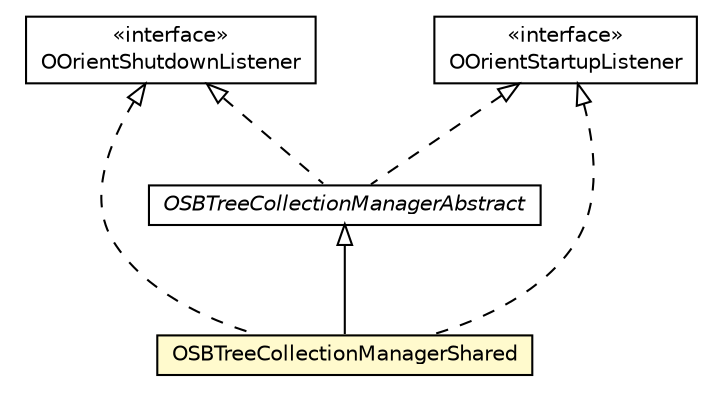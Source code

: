 #!/usr/local/bin/dot
#
# Class diagram 
# Generated by UMLGraph version R5_6-24-gf6e263 (http://www.umlgraph.org/)
#

digraph G {
	edge [fontname="Helvetica",fontsize=10,labelfontname="Helvetica",labelfontsize=10];
	node [fontname="Helvetica",fontsize=10,shape=plaintext];
	nodesep=0.25;
	ranksep=0.5;
	// com.orientechnologies.orient.core.OOrientShutdownListener
	c3241528 [label=<<table title="com.orientechnologies.orient.core.OOrientShutdownListener" border="0" cellborder="1" cellspacing="0" cellpadding="2" port="p" href="../../../../OOrientShutdownListener.html">
		<tr><td><table border="0" cellspacing="0" cellpadding="1">
<tr><td align="center" balign="center"> &#171;interface&#187; </td></tr>
<tr><td align="center" balign="center"> OOrientShutdownListener </td></tr>
		</table></td></tr>
		</table>>, URL="../../../../OOrientShutdownListener.html", fontname="Helvetica", fontcolor="black", fontsize=10.0];
	// com.orientechnologies.orient.core.OOrientStartupListener
	c3241529 [label=<<table title="com.orientechnologies.orient.core.OOrientStartupListener" border="0" cellborder="1" cellspacing="0" cellpadding="2" port="p" href="../../../../OOrientStartupListener.html">
		<tr><td><table border="0" cellspacing="0" cellpadding="1">
<tr><td align="center" balign="center"> &#171;interface&#187; </td></tr>
<tr><td align="center" balign="center"> OOrientStartupListener </td></tr>
		</table></td></tr>
		</table>>, URL="../../../../OOrientStartupListener.html", fontname="Helvetica", fontcolor="black", fontsize=10.0];
	// com.orientechnologies.orient.core.db.record.ridbag.sbtree.OSBTreeCollectionManagerAbstract
	c3241600 [label=<<table title="com.orientechnologies.orient.core.db.record.ridbag.sbtree.OSBTreeCollectionManagerAbstract" border="0" cellborder="1" cellspacing="0" cellpadding="2" port="p" href="./OSBTreeCollectionManagerAbstract.html">
		<tr><td><table border="0" cellspacing="0" cellpadding="1">
<tr><td align="center" balign="center"><font face="Helvetica-Oblique"> OSBTreeCollectionManagerAbstract </font></td></tr>
		</table></td></tr>
		</table>>, URL="./OSBTreeCollectionManagerAbstract.html", fontname="Helvetica", fontcolor="black", fontsize=10.0];
	// com.orientechnologies.orient.core.db.record.ridbag.sbtree.OSBTreeCollectionManagerShared
	c3241601 [label=<<table title="com.orientechnologies.orient.core.db.record.ridbag.sbtree.OSBTreeCollectionManagerShared" border="0" cellborder="1" cellspacing="0" cellpadding="2" port="p" bgcolor="lemonChiffon" href="./OSBTreeCollectionManagerShared.html">
		<tr><td><table border="0" cellspacing="0" cellpadding="1">
<tr><td align="center" balign="center"> OSBTreeCollectionManagerShared </td></tr>
		</table></td></tr>
		</table>>, URL="./OSBTreeCollectionManagerShared.html", fontname="Helvetica", fontcolor="black", fontsize=10.0];
	//com.orientechnologies.orient.core.db.record.ridbag.sbtree.OSBTreeCollectionManagerAbstract implements com.orientechnologies.orient.core.OOrientStartupListener
	c3241529:p -> c3241600:p [dir=back,arrowtail=empty,style=dashed];
	//com.orientechnologies.orient.core.db.record.ridbag.sbtree.OSBTreeCollectionManagerAbstract implements com.orientechnologies.orient.core.OOrientShutdownListener
	c3241528:p -> c3241600:p [dir=back,arrowtail=empty,style=dashed];
	//com.orientechnologies.orient.core.db.record.ridbag.sbtree.OSBTreeCollectionManagerShared extends com.orientechnologies.orient.core.db.record.ridbag.sbtree.OSBTreeCollectionManagerAbstract
	c3241600:p -> c3241601:p [dir=back,arrowtail=empty];
	//com.orientechnologies.orient.core.db.record.ridbag.sbtree.OSBTreeCollectionManagerShared implements com.orientechnologies.orient.core.OOrientStartupListener
	c3241529:p -> c3241601:p [dir=back,arrowtail=empty,style=dashed];
	//com.orientechnologies.orient.core.db.record.ridbag.sbtree.OSBTreeCollectionManagerShared implements com.orientechnologies.orient.core.OOrientShutdownListener
	c3241528:p -> c3241601:p [dir=back,arrowtail=empty,style=dashed];
}

